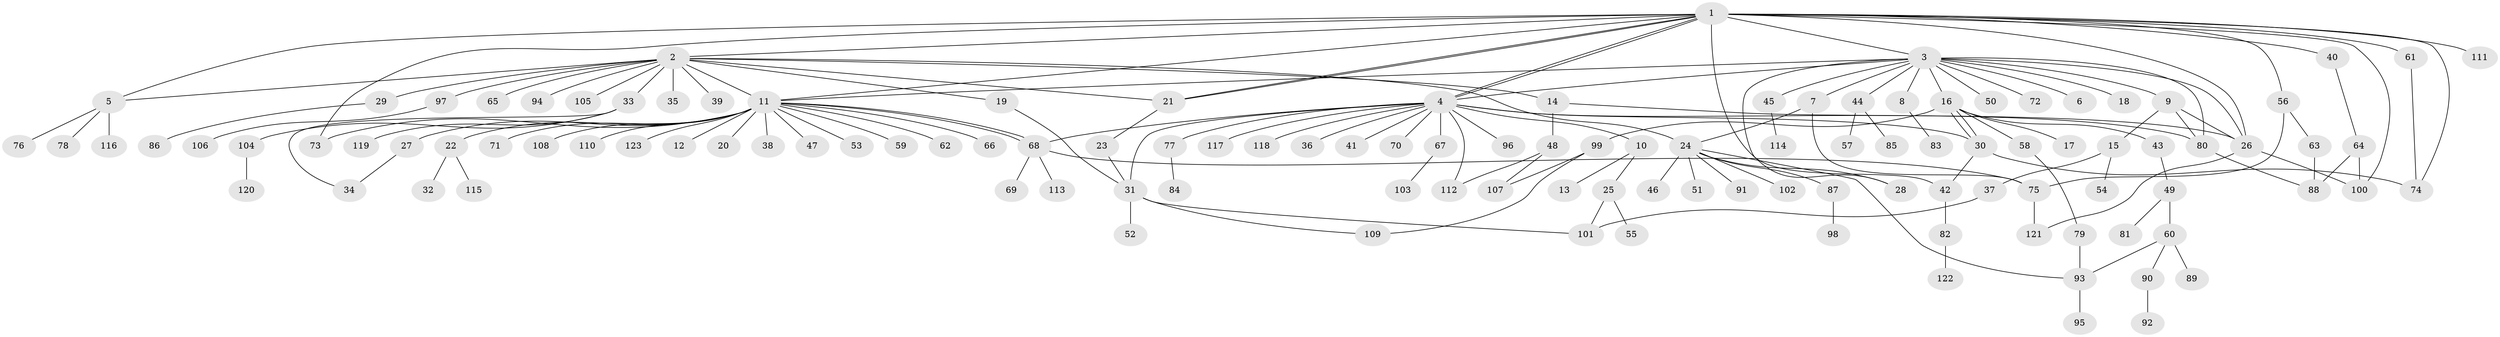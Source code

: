 // Generated by graph-tools (version 1.1) at 2025/01/03/09/25 03:01:47]
// undirected, 123 vertices, 161 edges
graph export_dot {
graph [start="1"]
  node [color=gray90,style=filled];
  1;
  2;
  3;
  4;
  5;
  6;
  7;
  8;
  9;
  10;
  11;
  12;
  13;
  14;
  15;
  16;
  17;
  18;
  19;
  20;
  21;
  22;
  23;
  24;
  25;
  26;
  27;
  28;
  29;
  30;
  31;
  32;
  33;
  34;
  35;
  36;
  37;
  38;
  39;
  40;
  41;
  42;
  43;
  44;
  45;
  46;
  47;
  48;
  49;
  50;
  51;
  52;
  53;
  54;
  55;
  56;
  57;
  58;
  59;
  60;
  61;
  62;
  63;
  64;
  65;
  66;
  67;
  68;
  69;
  70;
  71;
  72;
  73;
  74;
  75;
  76;
  77;
  78;
  79;
  80;
  81;
  82;
  83;
  84;
  85;
  86;
  87;
  88;
  89;
  90;
  91;
  92;
  93;
  94;
  95;
  96;
  97;
  98;
  99;
  100;
  101;
  102;
  103;
  104;
  105;
  106;
  107;
  108;
  109;
  110;
  111;
  112;
  113;
  114;
  115;
  116;
  117;
  118;
  119;
  120;
  121;
  122;
  123;
  1 -- 2;
  1 -- 3;
  1 -- 4;
  1 -- 4;
  1 -- 5;
  1 -- 11;
  1 -- 21;
  1 -- 21;
  1 -- 26;
  1 -- 40;
  1 -- 42;
  1 -- 56;
  1 -- 61;
  1 -- 73;
  1 -- 74;
  1 -- 100;
  1 -- 111;
  2 -- 5;
  2 -- 11;
  2 -- 14;
  2 -- 19;
  2 -- 21;
  2 -- 24;
  2 -- 29;
  2 -- 33;
  2 -- 35;
  2 -- 39;
  2 -- 65;
  2 -- 94;
  2 -- 97;
  2 -- 105;
  3 -- 4;
  3 -- 6;
  3 -- 7;
  3 -- 8;
  3 -- 9;
  3 -- 11;
  3 -- 16;
  3 -- 18;
  3 -- 26;
  3 -- 28;
  3 -- 44;
  3 -- 45;
  3 -- 50;
  3 -- 72;
  3 -- 80;
  4 -- 10;
  4 -- 30;
  4 -- 31;
  4 -- 36;
  4 -- 41;
  4 -- 67;
  4 -- 68;
  4 -- 70;
  4 -- 77;
  4 -- 80;
  4 -- 96;
  4 -- 112;
  4 -- 117;
  4 -- 118;
  5 -- 76;
  5 -- 78;
  5 -- 116;
  7 -- 24;
  7 -- 75;
  8 -- 83;
  9 -- 15;
  9 -- 26;
  9 -- 80;
  10 -- 13;
  10 -- 25;
  11 -- 12;
  11 -- 20;
  11 -- 22;
  11 -- 27;
  11 -- 38;
  11 -- 47;
  11 -- 53;
  11 -- 59;
  11 -- 62;
  11 -- 66;
  11 -- 68;
  11 -- 68;
  11 -- 71;
  11 -- 73;
  11 -- 108;
  11 -- 110;
  11 -- 123;
  14 -- 26;
  14 -- 48;
  15 -- 37;
  15 -- 54;
  16 -- 17;
  16 -- 30;
  16 -- 30;
  16 -- 43;
  16 -- 58;
  16 -- 99;
  19 -- 31;
  21 -- 23;
  22 -- 32;
  22 -- 115;
  23 -- 31;
  24 -- 28;
  24 -- 46;
  24 -- 51;
  24 -- 87;
  24 -- 91;
  24 -- 93;
  24 -- 102;
  25 -- 55;
  25 -- 101;
  26 -- 100;
  26 -- 121;
  27 -- 34;
  29 -- 86;
  30 -- 42;
  30 -- 74;
  31 -- 52;
  31 -- 101;
  31 -- 109;
  33 -- 34;
  33 -- 104;
  33 -- 119;
  37 -- 101;
  40 -- 64;
  42 -- 82;
  43 -- 49;
  44 -- 57;
  44 -- 85;
  45 -- 114;
  48 -- 107;
  48 -- 112;
  49 -- 60;
  49 -- 81;
  56 -- 63;
  56 -- 75;
  58 -- 79;
  60 -- 89;
  60 -- 90;
  60 -- 93;
  61 -- 74;
  63 -- 88;
  64 -- 88;
  64 -- 100;
  67 -- 103;
  68 -- 69;
  68 -- 75;
  68 -- 113;
  75 -- 121;
  77 -- 84;
  79 -- 93;
  80 -- 88;
  82 -- 122;
  87 -- 98;
  90 -- 92;
  93 -- 95;
  97 -- 106;
  99 -- 107;
  99 -- 109;
  104 -- 120;
}
